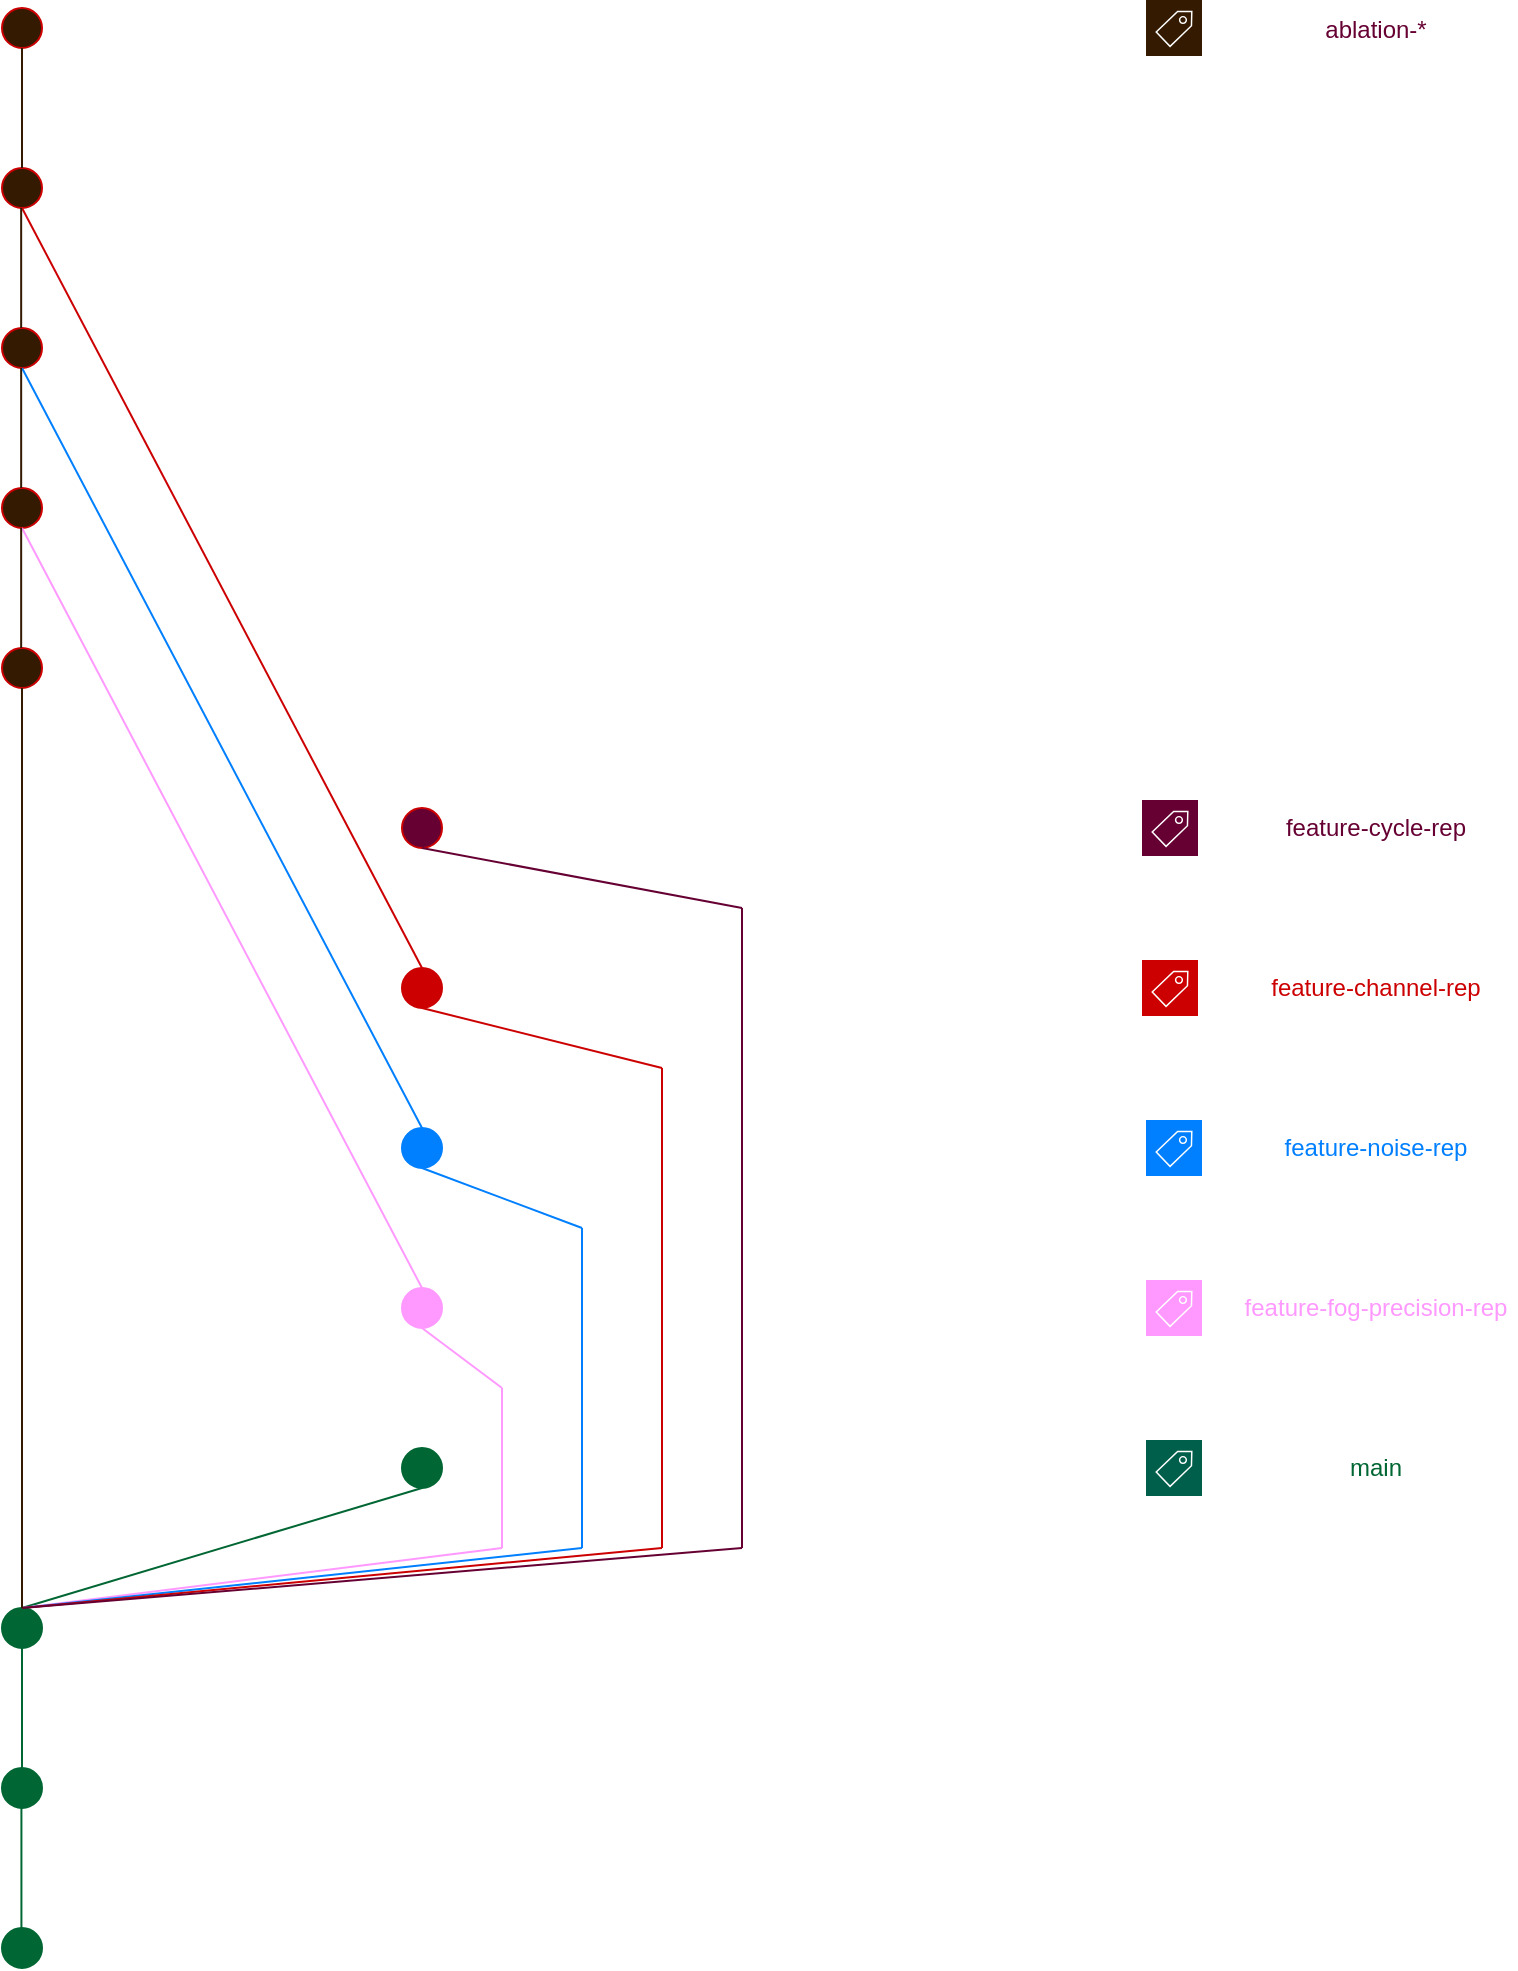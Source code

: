 <mxfile version="24.4.0" type="github">
  <diagram name="第 1 页" id="0mB8UxOhMwRLn32wMXC0">
    <mxGraphModel dx="2070" dy="1378" grid="1" gridSize="10" guides="1" tooltips="1" connect="1" arrows="1" fold="1" page="1" pageScale="1" pageWidth="827" pageHeight="1169" background="none" math="0" shadow="0">
      <root>
        <mxCell id="0" />
        <mxCell id="1" parent="0" />
        <mxCell id="bC1rEitKyBzmBk8r_V0F-50" value="" style="endArrow=none;html=1;rounded=0;entryX=0.5;entryY=1;entryDx=0;entryDy=0;exitX=0.5;exitY=0;exitDx=0;exitDy=0;strokeColor=#006633;" edge="1" parent="1">
          <mxGeometry width="50" height="50" relative="1" as="geometry">
            <mxPoint x="160" y="1110" as="sourcePoint" />
            <mxPoint x="160" y="1050" as="targetPoint" />
          </mxGeometry>
        </mxCell>
        <mxCell id="bC1rEitKyBzmBk8r_V0F-51" value="" style="ellipse;whiteSpace=wrap;html=1;aspect=fixed;fillColor=#006633;strokeColor=#006633;" vertex="1" parent="1">
          <mxGeometry x="350" y="950" width="20" height="20" as="geometry" />
        </mxCell>
        <mxCell id="bC1rEitKyBzmBk8r_V0F-52" value="" style="endArrow=none;html=1;rounded=0;entryX=0.5;entryY=1;entryDx=0;entryDy=0;exitX=0.5;exitY=0;exitDx=0;exitDy=0;strokeColor=#006633;" edge="1" parent="1" target="bC1rEitKyBzmBk8r_V0F-51">
          <mxGeometry width="50" height="50" relative="1" as="geometry">
            <mxPoint x="160" y="1030" as="sourcePoint" />
            <mxPoint x="480" y="960" as="targetPoint" />
          </mxGeometry>
        </mxCell>
        <mxCell id="bC1rEitKyBzmBk8r_V0F-53" value="" style="endArrow=none;html=1;rounded=0;exitX=0.5;exitY=0;exitDx=0;exitDy=0;strokeColor=#FF99FF;" edge="1" parent="1" source="bC1rEitKyBzmBk8r_V0F-65">
          <mxGeometry width="50" height="50" relative="1" as="geometry">
            <mxPoint x="170" y="1040" as="sourcePoint" />
            <mxPoint x="400" y="1000" as="targetPoint" />
          </mxGeometry>
        </mxCell>
        <mxCell id="bC1rEitKyBzmBk8r_V0F-55" value="" style="ellipse;whiteSpace=wrap;html=1;aspect=fixed;fillColor=#FF99FF;strokeColor=#FF99FF;" vertex="1" parent="1">
          <mxGeometry x="350" y="870" width="20" height="20" as="geometry" />
        </mxCell>
        <mxCell id="bC1rEitKyBzmBk8r_V0F-56" value="" style="endArrow=none;html=1;rounded=0;entryX=0.5;entryY=1;entryDx=0;entryDy=0;strokeColor=#FF99FF;" edge="1" parent="1" target="bC1rEitKyBzmBk8r_V0F-55">
          <mxGeometry width="50" height="50" relative="1" as="geometry">
            <mxPoint x="400" y="920" as="sourcePoint" />
            <mxPoint x="600" y="990" as="targetPoint" />
          </mxGeometry>
        </mxCell>
        <mxCell id="bC1rEitKyBzmBk8r_V0F-57" value="" style="endArrow=none;html=1;rounded=0;strokeColor=#007FFF;exitX=0.5;exitY=0;exitDx=0;exitDy=0;" edge="1" parent="1" source="bC1rEitKyBzmBk8r_V0F-65">
          <mxGeometry width="50" height="50" relative="1" as="geometry">
            <mxPoint x="170" y="1040" as="sourcePoint" />
            <mxPoint x="440" y="1000" as="targetPoint" />
          </mxGeometry>
        </mxCell>
        <mxCell id="bC1rEitKyBzmBk8r_V0F-59" value="" style="ellipse;whiteSpace=wrap;html=1;aspect=fixed;fillColor=#007FFF;strokeColor=#007FFF;" vertex="1" parent="1">
          <mxGeometry x="350" y="790" width="20" height="20" as="geometry" />
        </mxCell>
        <mxCell id="bC1rEitKyBzmBk8r_V0F-60" value="" style="endArrow=none;html=1;rounded=0;exitX=0.5;exitY=1;exitDx=0;exitDy=0;strokeColor=#007FFF;" edge="1" parent="1" source="bC1rEitKyBzmBk8r_V0F-59">
          <mxGeometry width="50" height="50" relative="1" as="geometry">
            <mxPoint x="450" y="1010" as="sourcePoint" />
            <mxPoint x="440" y="840" as="targetPoint" />
          </mxGeometry>
        </mxCell>
        <mxCell id="bC1rEitKyBzmBk8r_V0F-61" value="" style="ellipse;whiteSpace=wrap;html=1;aspect=fixed;fillColor=#CC0000;strokeColor=#CC0000;" vertex="1" parent="1">
          <mxGeometry x="350" y="710" width="20" height="20" as="geometry" />
        </mxCell>
        <mxCell id="bC1rEitKyBzmBk8r_V0F-62" value="" style="endArrow=none;html=1;rounded=0;strokeColor=#CC0000;exitX=0.5;exitY=0;exitDx=0;exitDy=0;" edge="1" parent="1" source="bC1rEitKyBzmBk8r_V0F-65">
          <mxGeometry width="50" height="50" relative="1" as="geometry">
            <mxPoint x="170" y="1040" as="sourcePoint" />
            <mxPoint x="480" y="1000" as="targetPoint" />
          </mxGeometry>
        </mxCell>
        <mxCell id="bC1rEitKyBzmBk8r_V0F-63" value="" style="endArrow=none;html=1;rounded=0;strokeColor=#CC0000;" edge="1" parent="1">
          <mxGeometry width="50" height="50" relative="1" as="geometry">
            <mxPoint x="480" y="760" as="sourcePoint" />
            <mxPoint x="480" y="1000" as="targetPoint" />
          </mxGeometry>
        </mxCell>
        <mxCell id="bC1rEitKyBzmBk8r_V0F-64" value="" style="endArrow=none;html=1;rounded=0;entryX=0.5;entryY=1;entryDx=0;entryDy=0;strokeColor=#CC0000;" edge="1" parent="1" target="bC1rEitKyBzmBk8r_V0F-61">
          <mxGeometry width="50" height="50" relative="1" as="geometry">
            <mxPoint x="480" y="760" as="sourcePoint" />
            <mxPoint x="450" y="820" as="targetPoint" />
          </mxGeometry>
        </mxCell>
        <mxCell id="bC1rEitKyBzmBk8r_V0F-65" value="" style="ellipse;whiteSpace=wrap;html=1;aspect=fixed;fillColor=#006633;strokeColor=#006633;" vertex="1" parent="1">
          <mxGeometry x="150" y="1030" width="20" height="20" as="geometry" />
        </mxCell>
        <mxCell id="bC1rEitKyBzmBk8r_V0F-66" value="" style="ellipse;whiteSpace=wrap;html=1;aspect=fixed;fillColor=#006633;strokeColor=#006633;" vertex="1" parent="1">
          <mxGeometry x="150" y="1110" width="20" height="20" as="geometry" />
        </mxCell>
        <mxCell id="bC1rEitKyBzmBk8r_V0F-67" value="" style="ellipse;whiteSpace=wrap;html=1;aspect=fixed;fillColor=#006633;strokeColor=#006633;" vertex="1" parent="1">
          <mxGeometry x="150" y="1190" width="20" height="20" as="geometry" />
        </mxCell>
        <mxCell id="bC1rEitKyBzmBk8r_V0F-68" value="" style="endArrow=none;html=1;rounded=0;entryX=0.5;entryY=1;entryDx=0;entryDy=0;exitX=0.5;exitY=0;exitDx=0;exitDy=0;strokeColor=#006633;" edge="1" parent="1">
          <mxGeometry width="50" height="50" relative="1" as="geometry">
            <mxPoint x="159.71" y="1190" as="sourcePoint" />
            <mxPoint x="159.71" y="1130" as="targetPoint" />
          </mxGeometry>
        </mxCell>
        <mxCell id="bC1rEitKyBzmBk8r_V0F-69" value="" style="ellipse;whiteSpace=wrap;html=1;aspect=fixed;fillColor=#660033;strokeColor=#CC0000;" vertex="1" parent="1">
          <mxGeometry x="350" y="630" width="20" height="20" as="geometry" />
        </mxCell>
        <mxCell id="bC1rEitKyBzmBk8r_V0F-70" value="" style="endArrow=none;html=1;rounded=0;exitX=0.5;exitY=0;exitDx=0;exitDy=0;strokeColor=#660033;" edge="1" parent="1" source="bC1rEitKyBzmBk8r_V0F-65">
          <mxGeometry width="50" height="50" relative="1" as="geometry">
            <mxPoint x="140" y="970" as="sourcePoint" />
            <mxPoint x="520" y="1000" as="targetPoint" />
          </mxGeometry>
        </mxCell>
        <mxCell id="bC1rEitKyBzmBk8r_V0F-71" value="" style="endArrow=none;html=1;rounded=0;strokeColor=#660033;" edge="1" parent="1">
          <mxGeometry width="50" height="50" relative="1" as="geometry">
            <mxPoint x="520" y="1000" as="sourcePoint" />
            <mxPoint x="520" y="680" as="targetPoint" />
          </mxGeometry>
        </mxCell>
        <mxCell id="bC1rEitKyBzmBk8r_V0F-72" value="" style="endArrow=none;html=1;rounded=0;strokeColor=#660033;exitX=0.5;exitY=1;exitDx=0;exitDy=0;" edge="1" parent="1" source="bC1rEitKyBzmBk8r_V0F-69">
          <mxGeometry width="50" height="50" relative="1" as="geometry">
            <mxPoint x="530" y="1010" as="sourcePoint" />
            <mxPoint x="520" y="680" as="targetPoint" />
          </mxGeometry>
        </mxCell>
        <mxCell id="bC1rEitKyBzmBk8r_V0F-73" value="" style="sketch=0;pointerEvents=1;shadow=0;dashed=0;html=1;strokeColor=none;fillColor=#005F4B;labelPosition=center;verticalLabelPosition=bottom;verticalAlign=top;align=center;outlineConnect=0;shape=mxgraph.veeam2.tag;" vertex="1" parent="1">
          <mxGeometry x="722" y="946" width="28.0" height="28.0" as="geometry" />
        </mxCell>
        <mxCell id="bC1rEitKyBzmBk8r_V0F-74" value="" style="sketch=0;pointerEvents=1;shadow=0;dashed=0;html=1;strokeColor=none;fillColor=#FF99FF;labelPosition=center;verticalLabelPosition=bottom;verticalAlign=top;align=center;outlineConnect=0;shape=mxgraph.veeam2.tag;" vertex="1" parent="1">
          <mxGeometry x="722" y="866" width="28.0" height="28.0" as="geometry" />
        </mxCell>
        <mxCell id="bC1rEitKyBzmBk8r_V0F-75" value="" style="sketch=0;pointerEvents=1;shadow=0;dashed=0;html=1;strokeColor=none;fillColor=#007FFF;labelPosition=center;verticalLabelPosition=bottom;verticalAlign=top;align=center;outlineConnect=0;shape=mxgraph.veeam2.tag;" vertex="1" parent="1">
          <mxGeometry x="722" y="786" width="28.0" height="28.0" as="geometry" />
        </mxCell>
        <mxCell id="bC1rEitKyBzmBk8r_V0F-76" value="" style="sketch=0;pointerEvents=1;shadow=0;dashed=0;html=1;strokeColor=none;fillColor=#CC0000;labelPosition=center;verticalLabelPosition=bottom;verticalAlign=top;align=center;outlineConnect=0;shape=mxgraph.veeam2.tag;" vertex="1" parent="1">
          <mxGeometry x="720" y="706" width="28.0" height="28.0" as="geometry" />
        </mxCell>
        <mxCell id="bC1rEitKyBzmBk8r_V0F-77" value="" style="sketch=0;pointerEvents=1;shadow=0;dashed=0;html=1;strokeColor=none;fillColor=#660033;labelPosition=center;verticalLabelPosition=bottom;verticalAlign=top;align=center;outlineConnect=0;shape=mxgraph.veeam2.tag;" vertex="1" parent="1">
          <mxGeometry x="720" y="626" width="28.0" height="28.0" as="geometry" />
        </mxCell>
        <mxCell id="bC1rEitKyBzmBk8r_V0F-78" value="main" style="text;html=1;align=center;verticalAlign=middle;whiteSpace=wrap;rounded=0;fontColor=#006633;" vertex="1" parent="1">
          <mxGeometry x="807" y="945" width="60" height="30" as="geometry" />
        </mxCell>
        <mxCell id="bC1rEitKyBzmBk8r_V0F-79" value="feature-fog-precision-rep" style="text;html=1;align=center;verticalAlign=middle;whiteSpace=wrap;rounded=0;fontColor=#FF99FF;" vertex="1" parent="1">
          <mxGeometry x="767" y="865" width="140" height="30" as="geometry" />
        </mxCell>
        <mxCell id="bC1rEitKyBzmBk8r_V0F-80" value="feature-noise-rep" style="text;html=1;align=center;verticalAlign=middle;whiteSpace=wrap;rounded=0;fontColor=#007FFF;" vertex="1" parent="1">
          <mxGeometry x="782" y="785" width="110" height="30" as="geometry" />
        </mxCell>
        <mxCell id="bC1rEitKyBzmBk8r_V0F-81" value="feature-channel-rep" style="text;html=1;align=center;verticalAlign=middle;whiteSpace=wrap;rounded=0;fontColor=#CC0000;" vertex="1" parent="1">
          <mxGeometry x="777" y="705" width="120" height="30" as="geometry" />
        </mxCell>
        <mxCell id="bC1rEitKyBzmBk8r_V0F-82" value="&lt;font color=&quot;#660033&quot;&gt;feature-cycle-rep&lt;/font&gt;" style="text;html=1;align=center;verticalAlign=middle;whiteSpace=wrap;rounded=0;fontColor=#CC0000;" vertex="1" parent="1">
          <mxGeometry x="784" y="625" width="106" height="30" as="geometry" />
        </mxCell>
        <mxCell id="bC1rEitKyBzmBk8r_V0F-83" value="" style="ellipse;whiteSpace=wrap;html=1;aspect=fixed;fillColor=#331A00;strokeColor=#CC0000;" vertex="1" parent="1">
          <mxGeometry x="150" y="550" width="20" height="20" as="geometry" />
        </mxCell>
        <mxCell id="bC1rEitKyBzmBk8r_V0F-84" value="" style="endArrow=none;html=1;rounded=0;entryX=0.5;entryY=1;entryDx=0;entryDy=0;exitX=0.5;exitY=0;exitDx=0;exitDy=0;strokeColor=#331A00;" edge="1" parent="1" source="bC1rEitKyBzmBk8r_V0F-65" target="bC1rEitKyBzmBk8r_V0F-83">
          <mxGeometry width="50" height="50" relative="1" as="geometry">
            <mxPoint x="440" y="690" as="sourcePoint" />
            <mxPoint x="490" y="640" as="targetPoint" />
          </mxGeometry>
        </mxCell>
        <mxCell id="bC1rEitKyBzmBk8r_V0F-87" value="" style="endArrow=none;html=1;rounded=0;strokeColor=#FF99FF;" edge="1" parent="1">
          <mxGeometry width="50" height="50" relative="1" as="geometry">
            <mxPoint x="400" y="1000" as="sourcePoint" />
            <mxPoint x="400" y="920" as="targetPoint" />
          </mxGeometry>
        </mxCell>
        <mxCell id="bC1rEitKyBzmBk8r_V0F-88" value="" style="endArrow=none;html=1;rounded=0;strokeColor=#007FFF;" edge="1" parent="1">
          <mxGeometry width="50" height="50" relative="1" as="geometry">
            <mxPoint x="440" y="840" as="sourcePoint" />
            <mxPoint x="440" y="1000" as="targetPoint" />
          </mxGeometry>
        </mxCell>
        <mxCell id="bC1rEitKyBzmBk8r_V0F-89" value="" style="ellipse;whiteSpace=wrap;html=1;aspect=fixed;fillColor=#331A00;strokeColor=#CC0000;" vertex="1" parent="1">
          <mxGeometry x="150" y="470" width="20" height="20" as="geometry" />
        </mxCell>
        <mxCell id="bC1rEitKyBzmBk8r_V0F-90" value="" style="ellipse;whiteSpace=wrap;html=1;aspect=fixed;fillColor=#331A00;strokeColor=#CC0000;" vertex="1" parent="1">
          <mxGeometry x="150" y="390" width="20" height="20" as="geometry" />
        </mxCell>
        <mxCell id="bC1rEitKyBzmBk8r_V0F-91" value="" style="ellipse;whiteSpace=wrap;html=1;aspect=fixed;fillColor=#331A00;strokeColor=#CC0000;" vertex="1" parent="1">
          <mxGeometry x="150" y="310" width="20" height="20" as="geometry" />
        </mxCell>
        <mxCell id="bC1rEitKyBzmBk8r_V0F-93" value="" style="endArrow=none;html=1;rounded=0;exitX=0.5;exitY=1;exitDx=0;exitDy=0;entryX=0.5;entryY=0;entryDx=0;entryDy=0;strokeColor=#FF99FF;" edge="1" parent="1" source="bC1rEitKyBzmBk8r_V0F-89" target="bC1rEitKyBzmBk8r_V0F-55">
          <mxGeometry width="50" height="50" relative="1" as="geometry">
            <mxPoint x="370" y="690" as="sourcePoint" />
            <mxPoint x="420" y="640" as="targetPoint" />
          </mxGeometry>
        </mxCell>
        <mxCell id="bC1rEitKyBzmBk8r_V0F-95" value="" style="endArrow=none;html=1;rounded=0;exitX=0.5;exitY=0;exitDx=0;exitDy=0;entryX=0.5;entryY=1;entryDx=0;entryDy=0;strokeColor=#007FFF;" edge="1" parent="1" source="bC1rEitKyBzmBk8r_V0F-59" target="bC1rEitKyBzmBk8r_V0F-90">
          <mxGeometry width="50" height="50" relative="1" as="geometry">
            <mxPoint x="370" y="730" as="sourcePoint" />
            <mxPoint x="420" y="680" as="targetPoint" />
          </mxGeometry>
        </mxCell>
        <mxCell id="bC1rEitKyBzmBk8r_V0F-96" value="" style="endArrow=none;html=1;rounded=0;exitX=0.5;exitY=0;exitDx=0;exitDy=0;entryX=0.5;entryY=1;entryDx=0;entryDy=0;strokeColor=#CC0000;" edge="1" parent="1" source="bC1rEitKyBzmBk8r_V0F-61" target="bC1rEitKyBzmBk8r_V0F-91">
          <mxGeometry width="50" height="50" relative="1" as="geometry">
            <mxPoint x="370" y="800" as="sourcePoint" />
            <mxPoint x="170" y="420" as="targetPoint" />
          </mxGeometry>
        </mxCell>
        <mxCell id="bC1rEitKyBzmBk8r_V0F-97" value="" style="ellipse;whiteSpace=wrap;html=1;aspect=fixed;fillColor=#331A00;strokeColor=#CC0000;" vertex="1" parent="1">
          <mxGeometry x="150" y="230" width="20" height="20" as="geometry" />
        </mxCell>
        <mxCell id="bC1rEitKyBzmBk8r_V0F-100" value="" style="endArrow=none;html=1;rounded=0;entryX=0.5;entryY=0;entryDx=0;entryDy=0;strokeColor=#331A00;" edge="1" parent="1" target="bC1rEitKyBzmBk8r_V0F-91">
          <mxGeometry width="50" height="50" relative="1" as="geometry">
            <mxPoint x="160" y="250" as="sourcePoint" />
            <mxPoint x="430" y="470" as="targetPoint" />
          </mxGeometry>
        </mxCell>
        <mxCell id="bC1rEitKyBzmBk8r_V0F-101" value="" style="endArrow=none;html=1;rounded=0;entryX=0.5;entryY=0;entryDx=0;entryDy=0;strokeColor=#331A00;" edge="1" parent="1">
          <mxGeometry width="50" height="50" relative="1" as="geometry">
            <mxPoint x="159.58" y="330" as="sourcePoint" />
            <mxPoint x="159.58" y="390" as="targetPoint" />
          </mxGeometry>
        </mxCell>
        <mxCell id="bC1rEitKyBzmBk8r_V0F-102" value="" style="endArrow=none;html=1;rounded=0;entryX=0.5;entryY=0;entryDx=0;entryDy=0;strokeColor=#331A00;" edge="1" parent="1">
          <mxGeometry width="50" height="50" relative="1" as="geometry">
            <mxPoint x="159.58" y="410" as="sourcePoint" />
            <mxPoint x="159.58" y="470" as="targetPoint" />
          </mxGeometry>
        </mxCell>
        <mxCell id="bC1rEitKyBzmBk8r_V0F-103" value="" style="endArrow=none;html=1;rounded=0;entryX=0.5;entryY=0;entryDx=0;entryDy=0;strokeColor=#331A00;" edge="1" parent="1">
          <mxGeometry width="50" height="50" relative="1" as="geometry">
            <mxPoint x="159.58" y="490" as="sourcePoint" />
            <mxPoint x="159.58" y="550" as="targetPoint" />
          </mxGeometry>
        </mxCell>
        <mxCell id="bC1rEitKyBzmBk8r_V0F-105" value="" style="sketch=0;pointerEvents=1;shadow=0;dashed=0;html=1;strokeColor=none;fillColor=#331A00;labelPosition=center;verticalLabelPosition=bottom;verticalAlign=top;align=center;outlineConnect=0;shape=mxgraph.veeam2.tag;" vertex="1" parent="1">
          <mxGeometry x="722" y="226" width="28.0" height="28.0" as="geometry" />
        </mxCell>
        <mxCell id="bC1rEitKyBzmBk8r_V0F-106" value="&lt;font color=&quot;#660033&quot;&gt;ablation-*&lt;/font&gt;" style="text;html=1;align=center;verticalAlign=middle;whiteSpace=wrap;rounded=0;fontColor=#CC0000;" vertex="1" parent="1">
          <mxGeometry x="784" y="226" width="106" height="30" as="geometry" />
        </mxCell>
      </root>
    </mxGraphModel>
  </diagram>
</mxfile>
